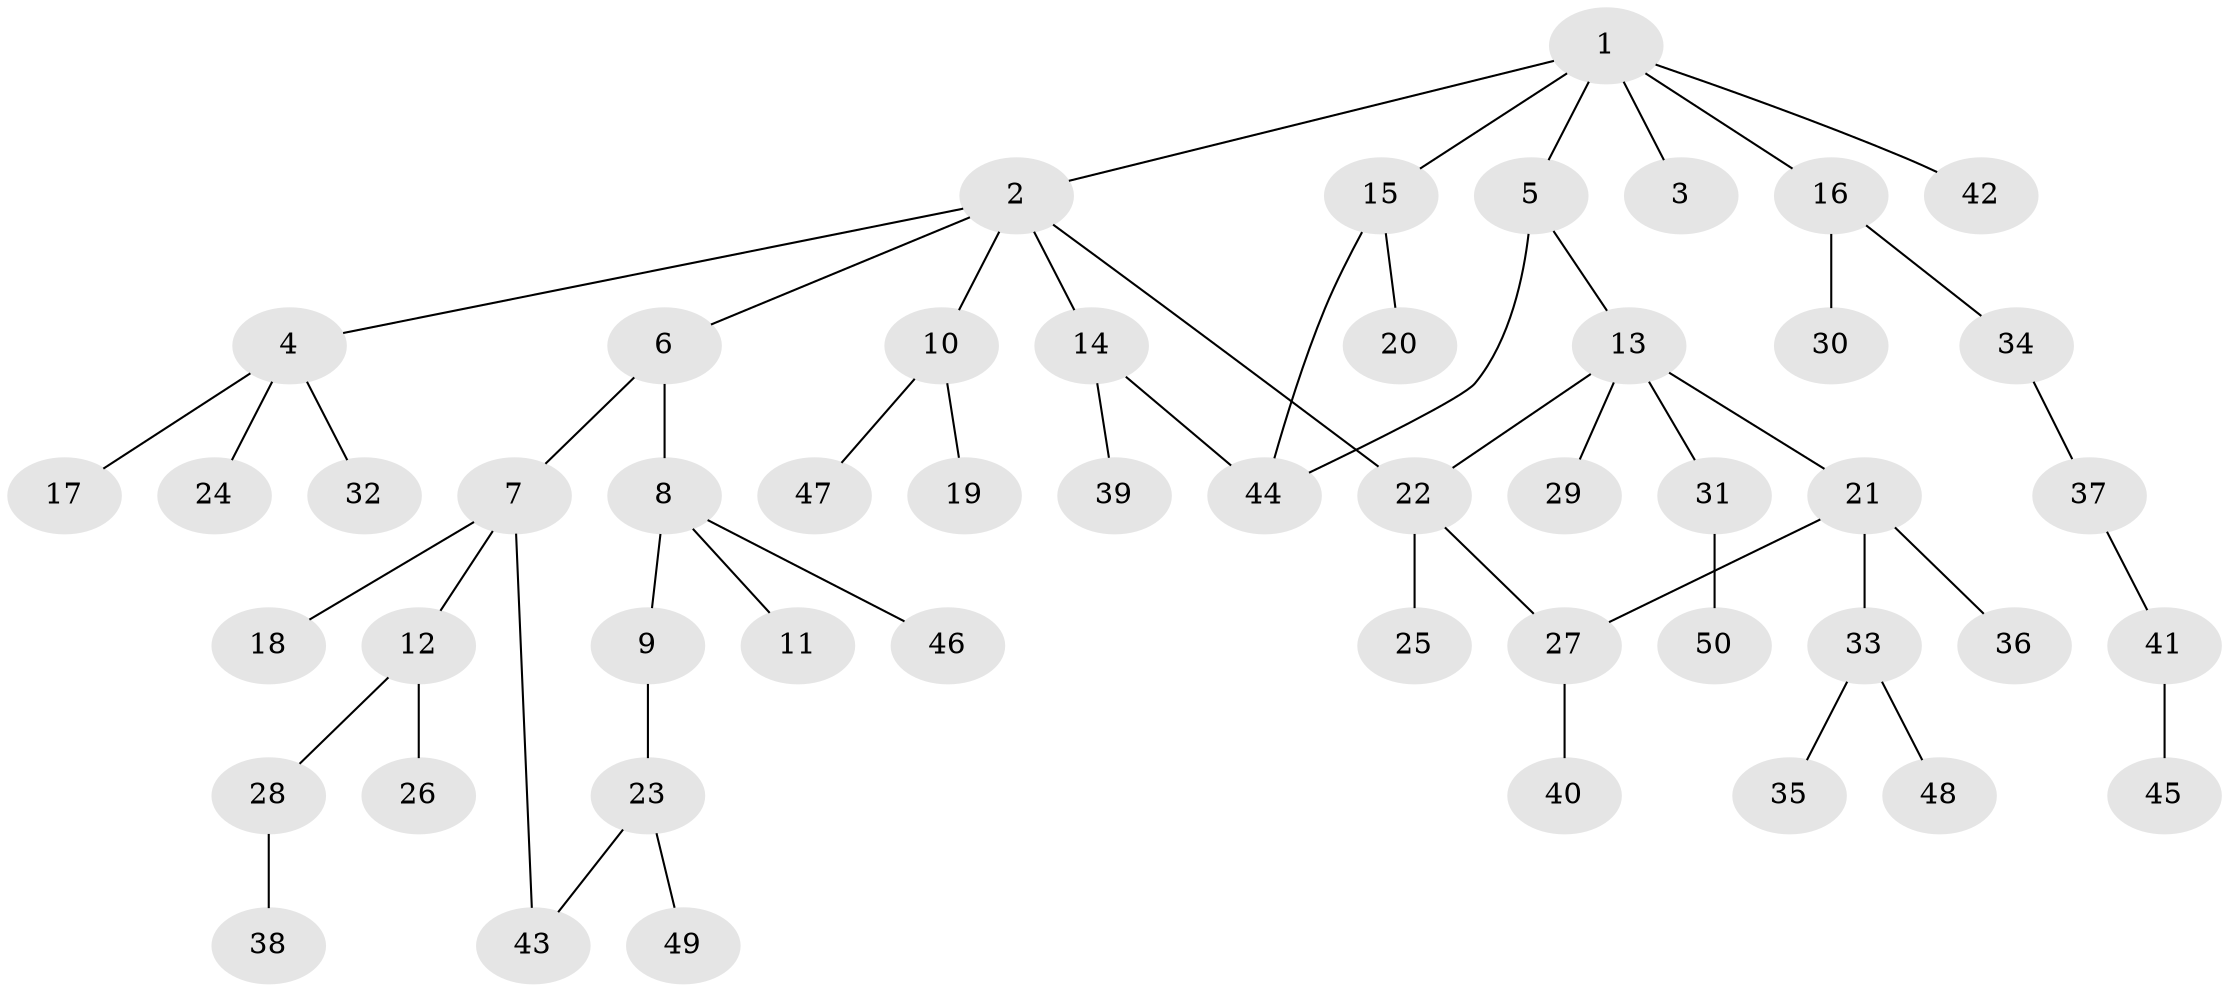 // Generated by graph-tools (version 1.1) at 2025/34/03/09/25 02:34:16]
// undirected, 50 vertices, 54 edges
graph export_dot {
graph [start="1"]
  node [color=gray90,style=filled];
  1;
  2;
  3;
  4;
  5;
  6;
  7;
  8;
  9;
  10;
  11;
  12;
  13;
  14;
  15;
  16;
  17;
  18;
  19;
  20;
  21;
  22;
  23;
  24;
  25;
  26;
  27;
  28;
  29;
  30;
  31;
  32;
  33;
  34;
  35;
  36;
  37;
  38;
  39;
  40;
  41;
  42;
  43;
  44;
  45;
  46;
  47;
  48;
  49;
  50;
  1 -- 2;
  1 -- 3;
  1 -- 5;
  1 -- 15;
  1 -- 16;
  1 -- 42;
  2 -- 4;
  2 -- 6;
  2 -- 10;
  2 -- 14;
  2 -- 22;
  4 -- 17;
  4 -- 24;
  4 -- 32;
  5 -- 13;
  5 -- 44;
  6 -- 7;
  6 -- 8;
  7 -- 12;
  7 -- 18;
  7 -- 43;
  8 -- 9;
  8 -- 11;
  8 -- 46;
  9 -- 23;
  10 -- 19;
  10 -- 47;
  12 -- 26;
  12 -- 28;
  13 -- 21;
  13 -- 22;
  13 -- 29;
  13 -- 31;
  14 -- 39;
  14 -- 44;
  15 -- 20;
  15 -- 44;
  16 -- 30;
  16 -- 34;
  21 -- 33;
  21 -- 36;
  21 -- 27;
  22 -- 25;
  22 -- 27;
  23 -- 49;
  23 -- 43;
  27 -- 40;
  28 -- 38;
  31 -- 50;
  33 -- 35;
  33 -- 48;
  34 -- 37;
  37 -- 41;
  41 -- 45;
}

